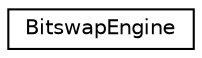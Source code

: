 digraph "Graphical Class Hierarchy"
{
  edge [fontname="Helvetica",fontsize="10",labelfontname="Helvetica",labelfontsize="10"];
  node [fontname="Helvetica",fontsize="10",shape=record];
  rankdir="LR";
  Node0 [label="BitswapEngine",height=0.2,width=0.4,color="black", fillcolor="white", style="filled",URL="$struct_bitswap_engine.html"];
}
